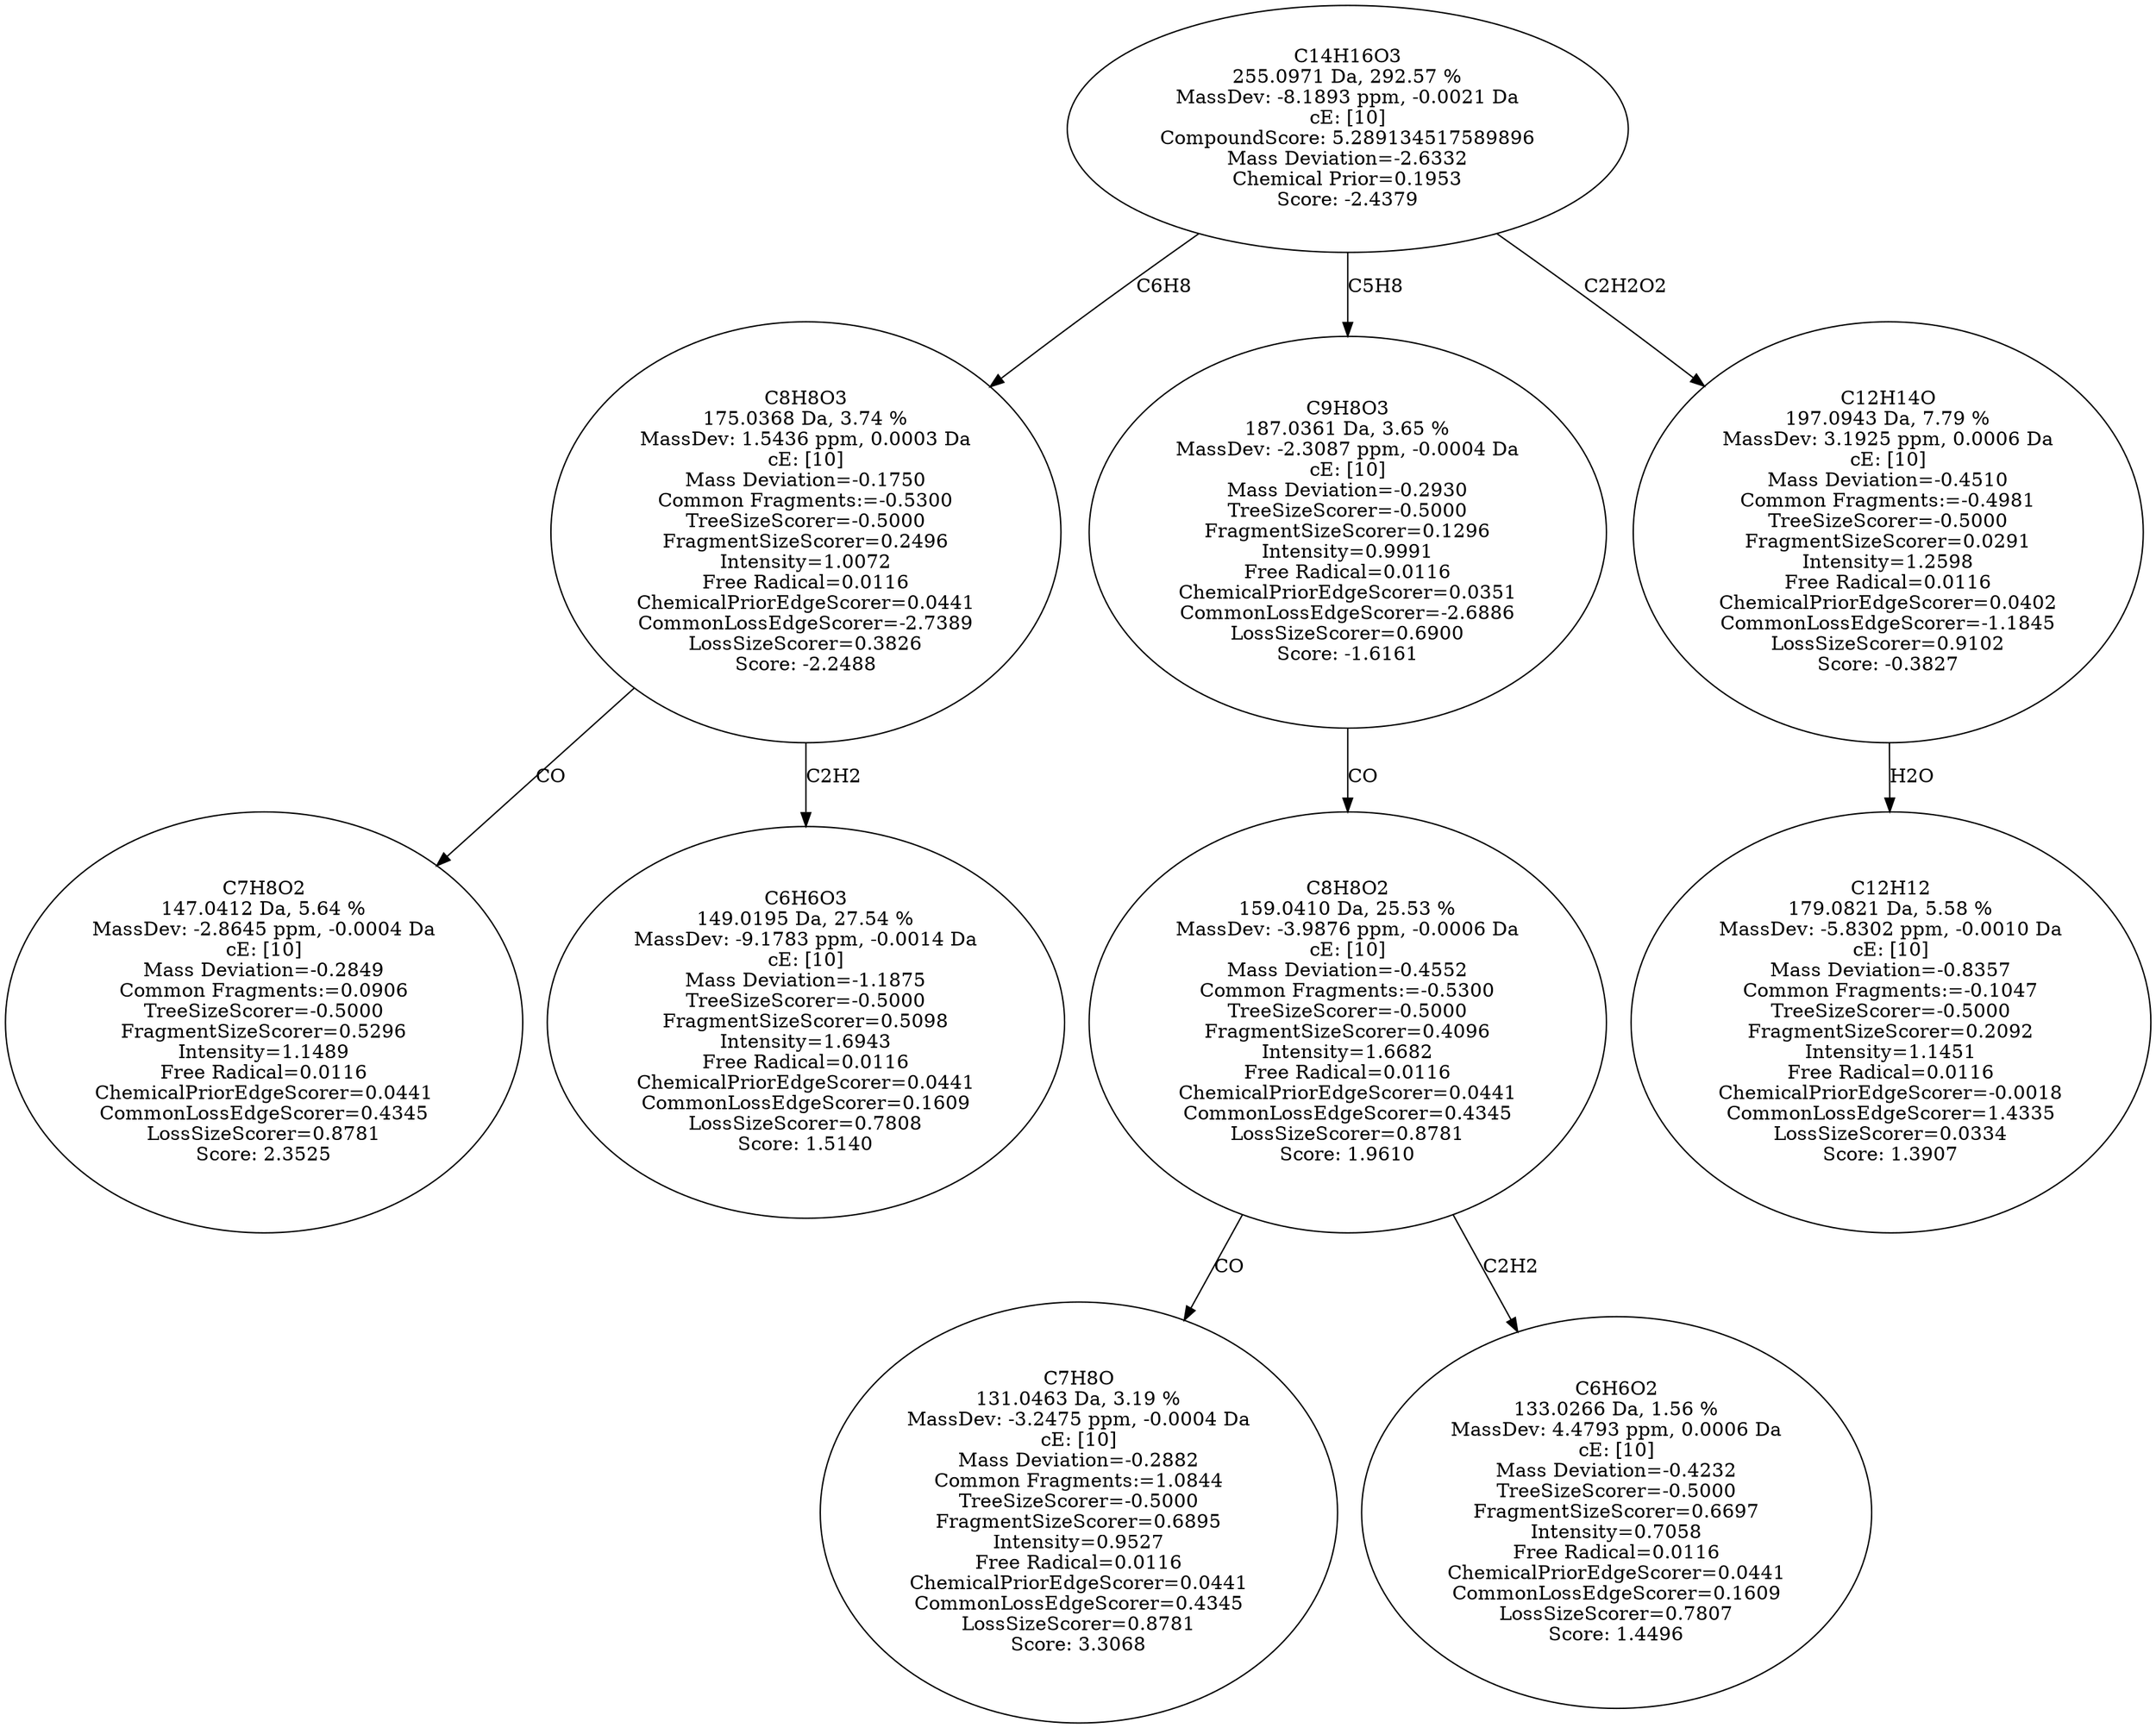 strict digraph {
v1 [label="C7H8O2\n147.0412 Da, 5.64 %\nMassDev: -2.8645 ppm, -0.0004 Da\ncE: [10]\nMass Deviation=-0.2849\nCommon Fragments:=0.0906\nTreeSizeScorer=-0.5000\nFragmentSizeScorer=0.5296\nIntensity=1.1489\nFree Radical=0.0116\nChemicalPriorEdgeScorer=0.0441\nCommonLossEdgeScorer=0.4345\nLossSizeScorer=0.8781\nScore: 2.3525"];
v2 [label="C6H6O3\n149.0195 Da, 27.54 %\nMassDev: -9.1783 ppm, -0.0014 Da\ncE: [10]\nMass Deviation=-1.1875\nTreeSizeScorer=-0.5000\nFragmentSizeScorer=0.5098\nIntensity=1.6943\nFree Radical=0.0116\nChemicalPriorEdgeScorer=0.0441\nCommonLossEdgeScorer=0.1609\nLossSizeScorer=0.7808\nScore: 1.5140"];
v3 [label="C8H8O3\n175.0368 Da, 3.74 %\nMassDev: 1.5436 ppm, 0.0003 Da\ncE: [10]\nMass Deviation=-0.1750\nCommon Fragments:=-0.5300\nTreeSizeScorer=-0.5000\nFragmentSizeScorer=0.2496\nIntensity=1.0072\nFree Radical=0.0116\nChemicalPriorEdgeScorer=0.0441\nCommonLossEdgeScorer=-2.7389\nLossSizeScorer=0.3826\nScore: -2.2488"];
v4 [label="C7H8O\n131.0463 Da, 3.19 %\nMassDev: -3.2475 ppm, -0.0004 Da\ncE: [10]\nMass Deviation=-0.2882\nCommon Fragments:=1.0844\nTreeSizeScorer=-0.5000\nFragmentSizeScorer=0.6895\nIntensity=0.9527\nFree Radical=0.0116\nChemicalPriorEdgeScorer=0.0441\nCommonLossEdgeScorer=0.4345\nLossSizeScorer=0.8781\nScore: 3.3068"];
v5 [label="C6H6O2\n133.0266 Da, 1.56 %\nMassDev: 4.4793 ppm, 0.0006 Da\ncE: [10]\nMass Deviation=-0.4232\nTreeSizeScorer=-0.5000\nFragmentSizeScorer=0.6697\nIntensity=0.7058\nFree Radical=0.0116\nChemicalPriorEdgeScorer=0.0441\nCommonLossEdgeScorer=0.1609\nLossSizeScorer=0.7807\nScore: 1.4496"];
v6 [label="C8H8O2\n159.0410 Da, 25.53 %\nMassDev: -3.9876 ppm, -0.0006 Da\ncE: [10]\nMass Deviation=-0.4552\nCommon Fragments:=-0.5300\nTreeSizeScorer=-0.5000\nFragmentSizeScorer=0.4096\nIntensity=1.6682\nFree Radical=0.0116\nChemicalPriorEdgeScorer=0.0441\nCommonLossEdgeScorer=0.4345\nLossSizeScorer=0.8781\nScore: 1.9610"];
v7 [label="C9H8O3\n187.0361 Da, 3.65 %\nMassDev: -2.3087 ppm, -0.0004 Da\ncE: [10]\nMass Deviation=-0.2930\nTreeSizeScorer=-0.5000\nFragmentSizeScorer=0.1296\nIntensity=0.9991\nFree Radical=0.0116\nChemicalPriorEdgeScorer=0.0351\nCommonLossEdgeScorer=-2.6886\nLossSizeScorer=0.6900\nScore: -1.6161"];
v8 [label="C12H12\n179.0821 Da, 5.58 %\nMassDev: -5.8302 ppm, -0.0010 Da\ncE: [10]\nMass Deviation=-0.8357\nCommon Fragments:=-0.1047\nTreeSizeScorer=-0.5000\nFragmentSizeScorer=0.2092\nIntensity=1.1451\nFree Radical=0.0116\nChemicalPriorEdgeScorer=-0.0018\nCommonLossEdgeScorer=1.4335\nLossSizeScorer=0.0334\nScore: 1.3907"];
v9 [label="C12H14O\n197.0943 Da, 7.79 %\nMassDev: 3.1925 ppm, 0.0006 Da\ncE: [10]\nMass Deviation=-0.4510\nCommon Fragments:=-0.4981\nTreeSizeScorer=-0.5000\nFragmentSizeScorer=0.0291\nIntensity=1.2598\nFree Radical=0.0116\nChemicalPriorEdgeScorer=0.0402\nCommonLossEdgeScorer=-1.1845\nLossSizeScorer=0.9102\nScore: -0.3827"];
v10 [label="C14H16O3\n255.0971 Da, 292.57 %\nMassDev: -8.1893 ppm, -0.0021 Da\ncE: [10]\nCompoundScore: 5.289134517589896\nMass Deviation=-2.6332\nChemical Prior=0.1953\nScore: -2.4379"];
v3 -> v1 [label="CO"];
v3 -> v2 [label="C2H2"];
v10 -> v3 [label="C6H8"];
v6 -> v4 [label="CO"];
v6 -> v5 [label="C2H2"];
v7 -> v6 [label="CO"];
v10 -> v7 [label="C5H8"];
v9 -> v8 [label="H2O"];
v10 -> v9 [label="C2H2O2"];
}